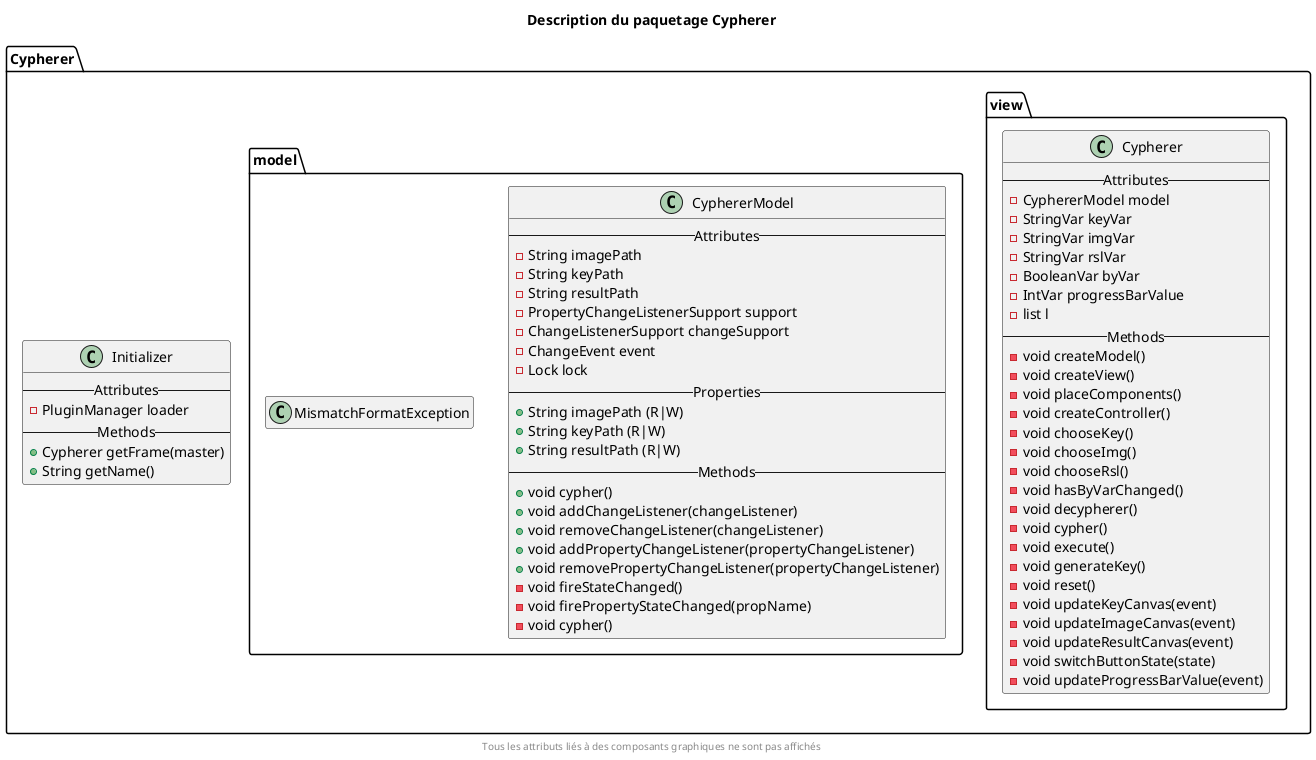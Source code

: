 @startuml

package "Cypherer" {
    package "view" {
        class "Cypherer" {
            -- Attributes --
            - CyphererModel model
            - StringVar keyVar
            - StringVar imgVar
            - StringVar rslVar
            - BooleanVar byVar
            - IntVar progressBarValue
            - list l
            -- Methods --
            - void createModel()
            - void createView()
            - void placeComponents()
            - void createController()
            - void chooseKey()
            - void chooseImg()
            - void chooseRsl()
            - void hasByVarChanged()
            - void decypherer()
            - void cypher()
            - void execute()
            - void generateKey()
            - void reset()
            - void updateKeyCanvas(event)
            - void updateImageCanvas(event)
            - void updateResultCanvas(event)
            - void switchButtonState(state)
            - void updateProgressBarValue(event)
        }
    }
    package "model" {
        class "CyphererModel" {
            -- Attributes --
            - String imagePath
            - String keyPath
            - String resultPath
            - PropertyChangeListenerSupport support
            - ChangeListenerSupport changeSupport
            - ChangeEvent event
            - Lock lock
            -- Properties --
            + String imagePath (R|W)
            + String keyPath (R|W)
            + String resultPath (R|W)
            -- Methods --
            + void cypher()
            + void addChangeListener(changeListener)
            + void removeChangeListener(changeListener)
            + void addPropertyChangeListener(propertyChangeListener)
            + void removePropertyChangeListener(propertyChangeListener)
            - void fireStateChanged()
            - void firePropertyStateChanged(propName)
            - void cypher()
        }
        class "MismatchFormatException"
    }
    class "Initializer" {
        -- Attributes --
        - PluginManager loader
        -- Methods --
        + Cypherer getFrame(master)
        + String getName()
    }
}
hide empty members
center footer Tous les attributs liés à des composants graphiques ne sont pas affichés
title Description du paquetage Cypherer
@enduml